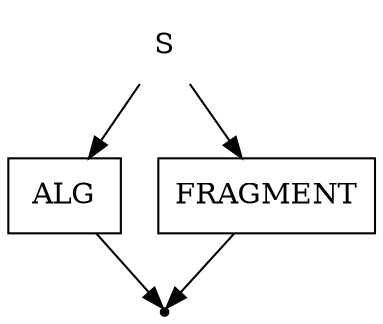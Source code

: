digraph S {
    start [label=S shape=plaintext]
    alg [label=ALG shape=box]
    fragment [label=FRAGMENT shape=box]
    end [label="" shape=point]

    start -> alg
    start -> fragment
    alg -> end
    fragment -> end
}